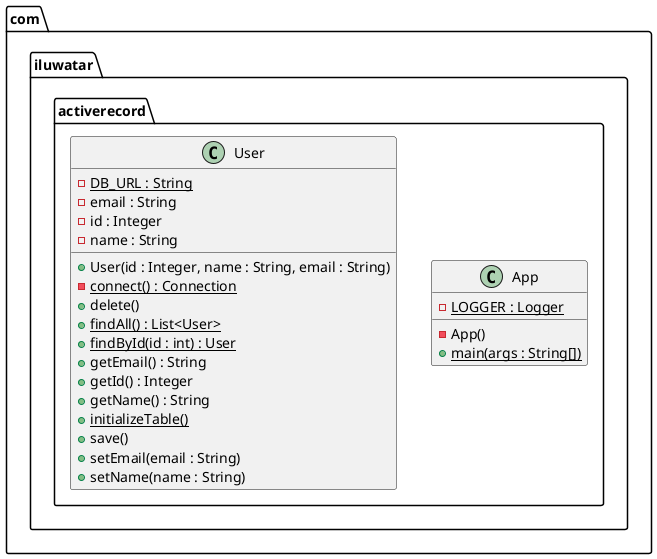 @startuml
package com.iluwatar.activerecord {
  class App {
    - LOGGER : Logger {static}
    - App()
    + main(args : String[]) {static}
  }
  class User {
    - DB_URL : String {static}
    - email : String
    - id : Integer
    - name : String
    + User(id : Integer, name : String, email : String)
    - connect() : Connection {static}
    + delete()
    + findAll() : List<User> {static}
    + findById(id : int) : User {static}
    + getEmail() : String
    + getId() : Integer
    + getName() : String
    + initializeTable() {static}
    + save()
    + setEmail(email : String)
    + setName(name : String)
  }
}
@enduml